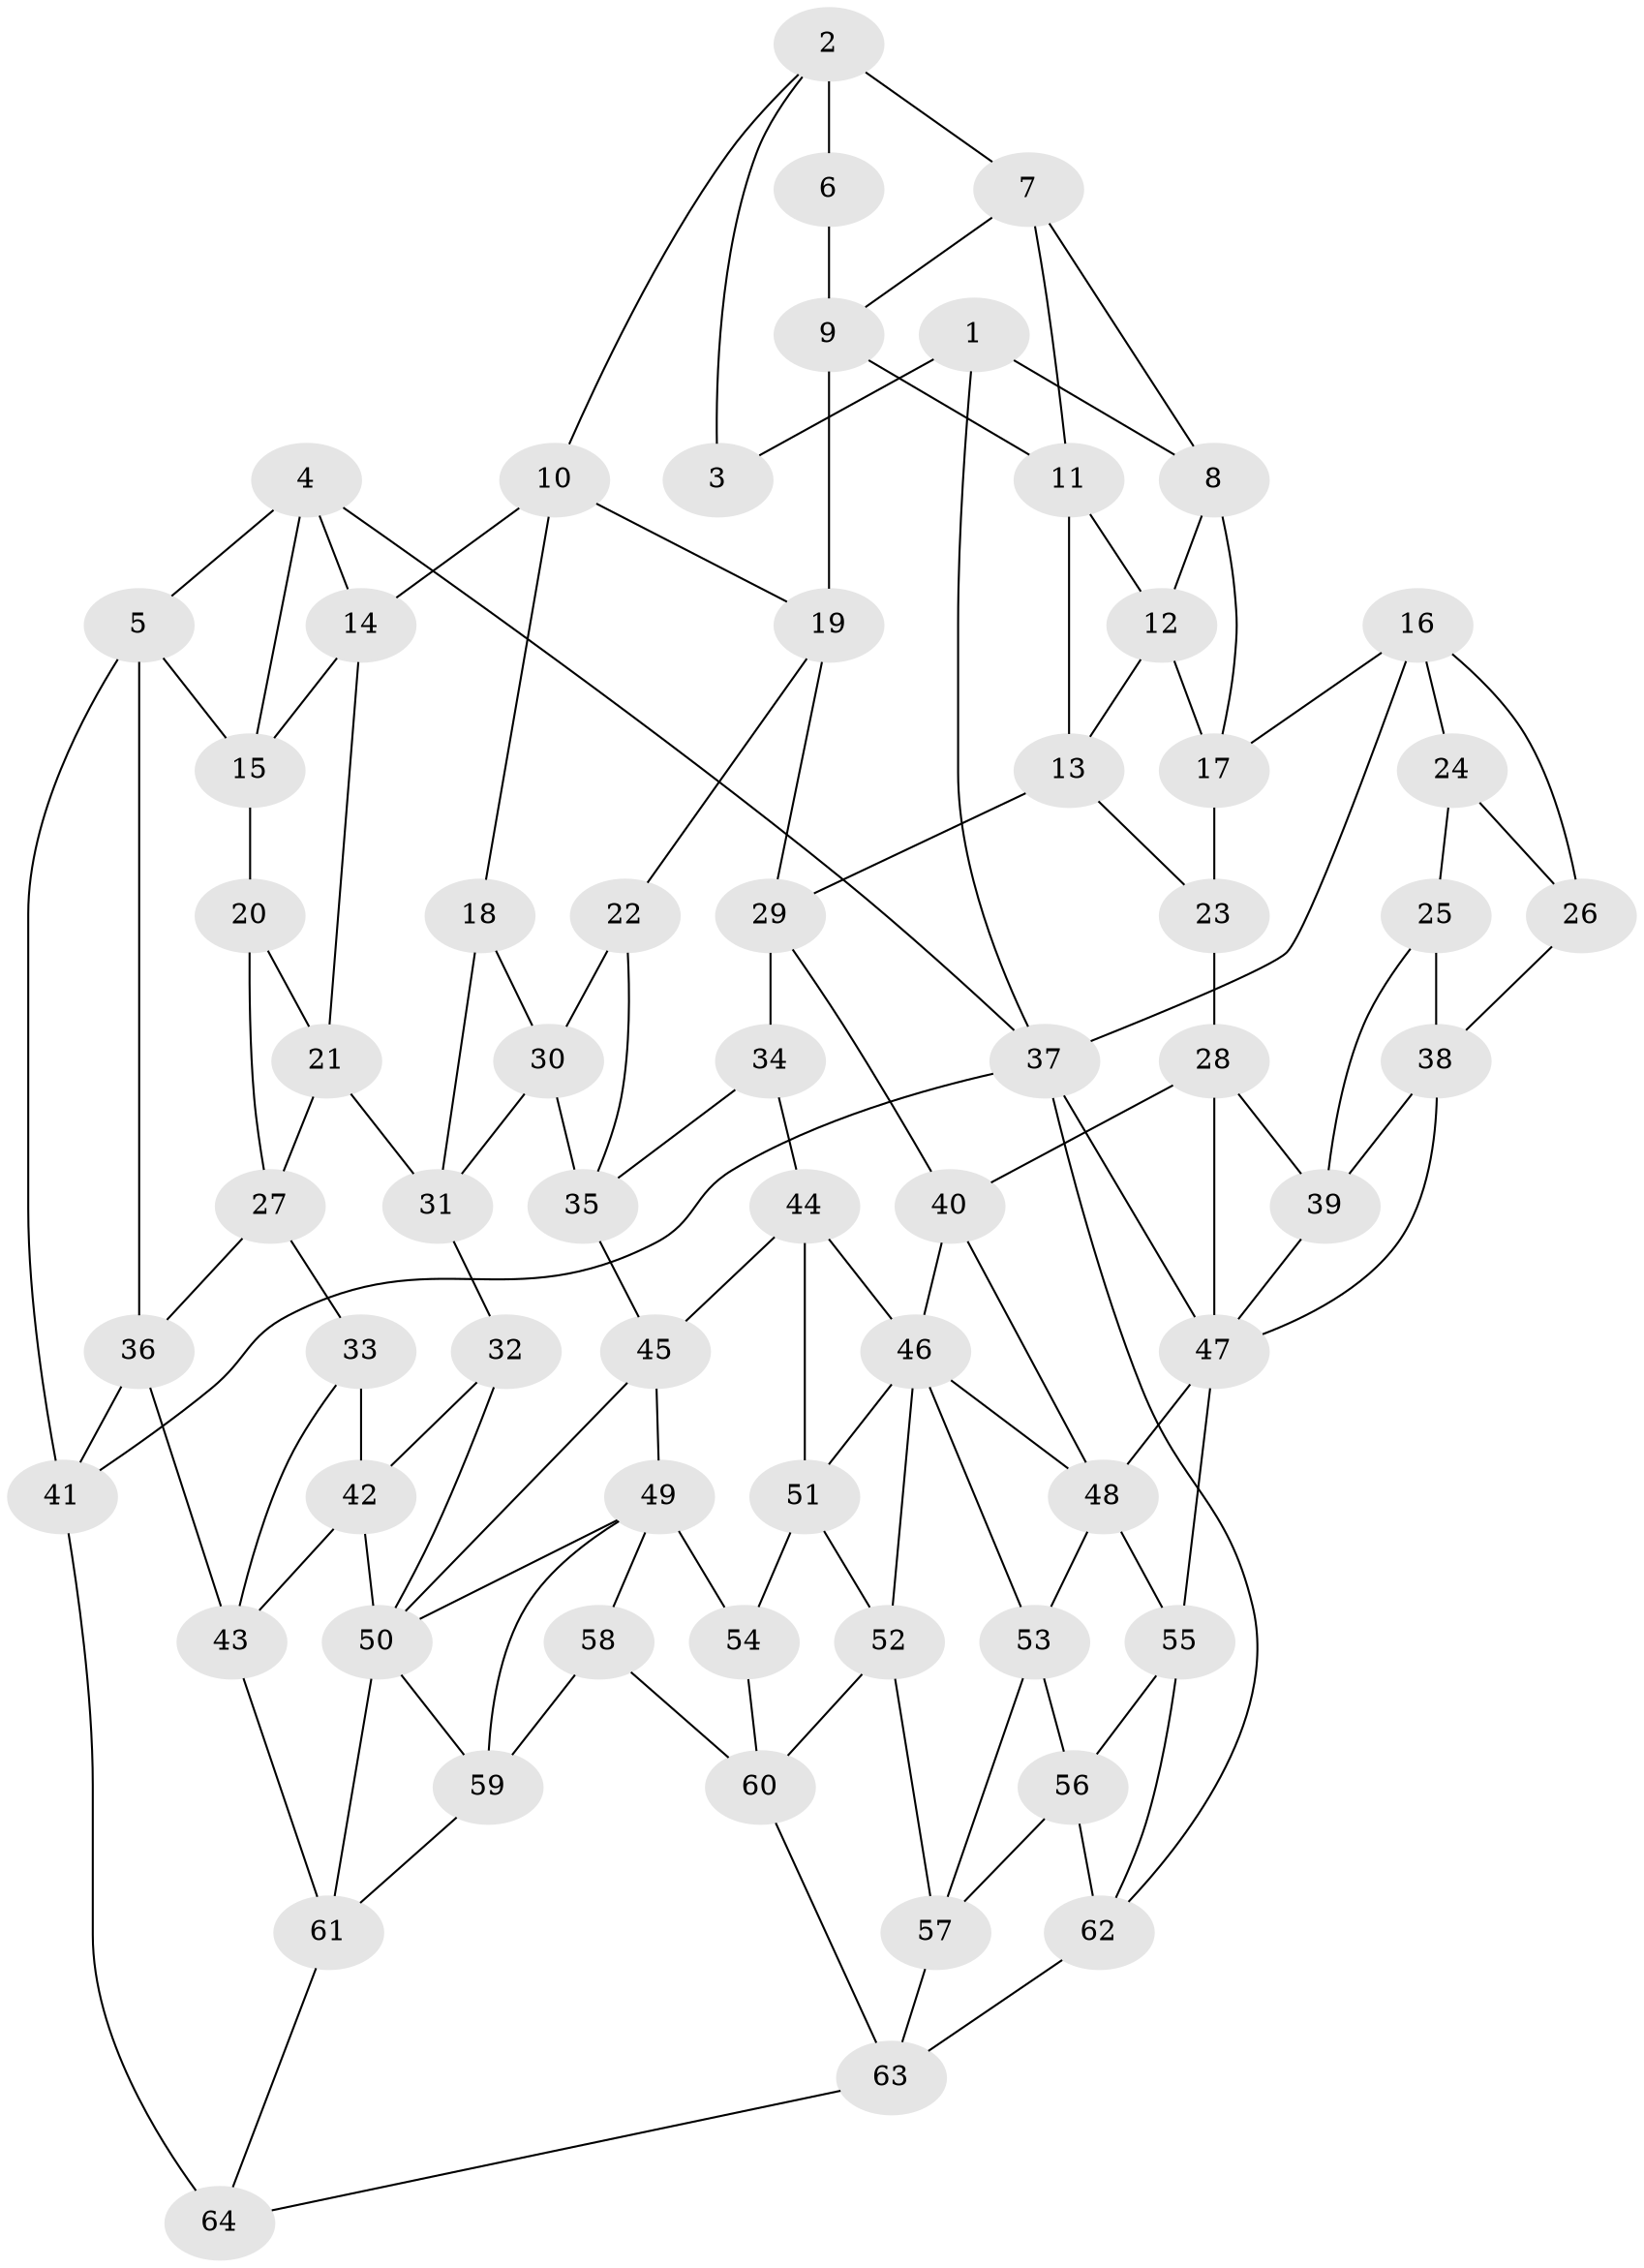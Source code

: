 // original degree distribution, {3: 0.015748031496062992, 4: 0.2204724409448819, 5: 0.5669291338582677, 6: 0.1968503937007874}
// Generated by graph-tools (version 1.1) at 2025/27/03/09/25 03:27:07]
// undirected, 64 vertices, 124 edges
graph export_dot {
graph [start="1"]
  node [color=gray90,style=filled];
  1;
  2;
  3;
  4;
  5;
  6;
  7;
  8;
  9;
  10;
  11;
  12;
  13;
  14;
  15;
  16;
  17;
  18;
  19;
  20;
  21;
  22;
  23;
  24;
  25;
  26;
  27;
  28;
  29;
  30;
  31;
  32;
  33;
  34;
  35;
  36;
  37;
  38;
  39;
  40;
  41;
  42;
  43;
  44;
  45;
  46;
  47;
  48;
  49;
  50;
  51;
  52;
  53;
  54;
  55;
  56;
  57;
  58;
  59;
  60;
  61;
  62;
  63;
  64;
  1 -- 3 [weight=1.0];
  1 -- 8 [weight=1.0];
  1 -- 37 [weight=1.0];
  2 -- 3 [weight=1.0];
  2 -- 6 [weight=2.0];
  2 -- 7 [weight=1.0];
  2 -- 10 [weight=1.0];
  4 -- 5 [weight=1.0];
  4 -- 14 [weight=1.0];
  4 -- 15 [weight=1.0];
  4 -- 37 [weight=1.0];
  5 -- 15 [weight=1.0];
  5 -- 36 [weight=1.0];
  5 -- 41 [weight=1.0];
  6 -- 9 [weight=1.0];
  7 -- 8 [weight=1.0];
  7 -- 9 [weight=1.0];
  7 -- 11 [weight=1.0];
  8 -- 12 [weight=1.0];
  8 -- 17 [weight=1.0];
  9 -- 11 [weight=1.0];
  9 -- 19 [weight=1.0];
  10 -- 14 [weight=1.0];
  10 -- 18 [weight=1.0];
  10 -- 19 [weight=1.0];
  11 -- 12 [weight=1.0];
  11 -- 13 [weight=1.0];
  12 -- 13 [weight=1.0];
  12 -- 17 [weight=1.0];
  13 -- 23 [weight=1.0];
  13 -- 29 [weight=1.0];
  14 -- 15 [weight=1.0];
  14 -- 21 [weight=1.0];
  15 -- 20 [weight=1.0];
  16 -- 17 [weight=1.0];
  16 -- 24 [weight=1.0];
  16 -- 26 [weight=1.0];
  16 -- 37 [weight=1.0];
  17 -- 23 [weight=1.0];
  18 -- 30 [weight=1.0];
  18 -- 31 [weight=1.0];
  19 -- 22 [weight=1.0];
  19 -- 29 [weight=1.0];
  20 -- 21 [weight=1.0];
  20 -- 27 [weight=1.0];
  21 -- 27 [weight=1.0];
  21 -- 31 [weight=1.0];
  22 -- 30 [weight=1.0];
  22 -- 35 [weight=1.0];
  23 -- 28 [weight=1.0];
  24 -- 25 [weight=1.0];
  24 -- 26 [weight=2.0];
  25 -- 38 [weight=1.0];
  25 -- 39 [weight=1.0];
  26 -- 38 [weight=1.0];
  27 -- 33 [weight=1.0];
  27 -- 36 [weight=1.0];
  28 -- 39 [weight=1.0];
  28 -- 40 [weight=1.0];
  28 -- 47 [weight=1.0];
  29 -- 34 [weight=1.0];
  29 -- 40 [weight=1.0];
  30 -- 31 [weight=1.0];
  30 -- 35 [weight=1.0];
  31 -- 32 [weight=1.0];
  32 -- 42 [weight=1.0];
  32 -- 50 [weight=1.0];
  33 -- 42 [weight=1.0];
  33 -- 43 [weight=1.0];
  34 -- 35 [weight=1.0];
  34 -- 44 [weight=1.0];
  35 -- 45 [weight=1.0];
  36 -- 41 [weight=1.0];
  36 -- 43 [weight=1.0];
  37 -- 41 [weight=1.0];
  37 -- 47 [weight=1.0];
  37 -- 62 [weight=1.0];
  38 -- 39 [weight=1.0];
  38 -- 47 [weight=1.0];
  39 -- 47 [weight=1.0];
  40 -- 46 [weight=1.0];
  40 -- 48 [weight=1.0];
  41 -- 64 [weight=2.0];
  42 -- 43 [weight=1.0];
  42 -- 50 [weight=1.0];
  43 -- 61 [weight=1.0];
  44 -- 45 [weight=1.0];
  44 -- 46 [weight=1.0];
  44 -- 51 [weight=1.0];
  45 -- 49 [weight=1.0];
  45 -- 50 [weight=1.0];
  46 -- 48 [weight=1.0];
  46 -- 51 [weight=1.0];
  46 -- 52 [weight=1.0];
  46 -- 53 [weight=1.0];
  47 -- 48 [weight=1.0];
  47 -- 55 [weight=1.0];
  48 -- 53 [weight=1.0];
  48 -- 55 [weight=1.0];
  49 -- 50 [weight=1.0];
  49 -- 54 [weight=2.0];
  49 -- 58 [weight=1.0];
  49 -- 59 [weight=1.0];
  50 -- 59 [weight=1.0];
  50 -- 61 [weight=1.0];
  51 -- 52 [weight=1.0];
  51 -- 54 [weight=1.0];
  52 -- 57 [weight=1.0];
  52 -- 60 [weight=1.0];
  53 -- 56 [weight=1.0];
  53 -- 57 [weight=1.0];
  54 -- 60 [weight=1.0];
  55 -- 56 [weight=1.0];
  55 -- 62 [weight=1.0];
  56 -- 57 [weight=1.0];
  56 -- 62 [weight=1.0];
  57 -- 63 [weight=1.0];
  58 -- 59 [weight=1.0];
  58 -- 60 [weight=1.0];
  59 -- 61 [weight=1.0];
  60 -- 63 [weight=1.0];
  61 -- 64 [weight=1.0];
  62 -- 63 [weight=1.0];
  63 -- 64 [weight=1.0];
}
